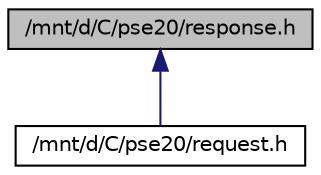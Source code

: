 digraph "/mnt/d/C/pse20/response.h"
{
  edge [fontname="Helvetica",fontsize="10",labelfontname="Helvetica",labelfontsize="10"];
  node [fontname="Helvetica",fontsize="10",shape=record];
  Node12 [label="/mnt/d/C/pse20/response.h",height=0.2,width=0.4,color="black", fillcolor="grey75", style="filled", fontcolor="black"];
  Node12 -> Node13 [dir="back",color="midnightblue",fontsize="10",style="solid",fontname="Helvetica"];
  Node13 [label="/mnt/d/C/pse20/request.h",height=0.2,width=0.4,color="black", fillcolor="white", style="filled",URL="$request_8h_source.html"];
}
